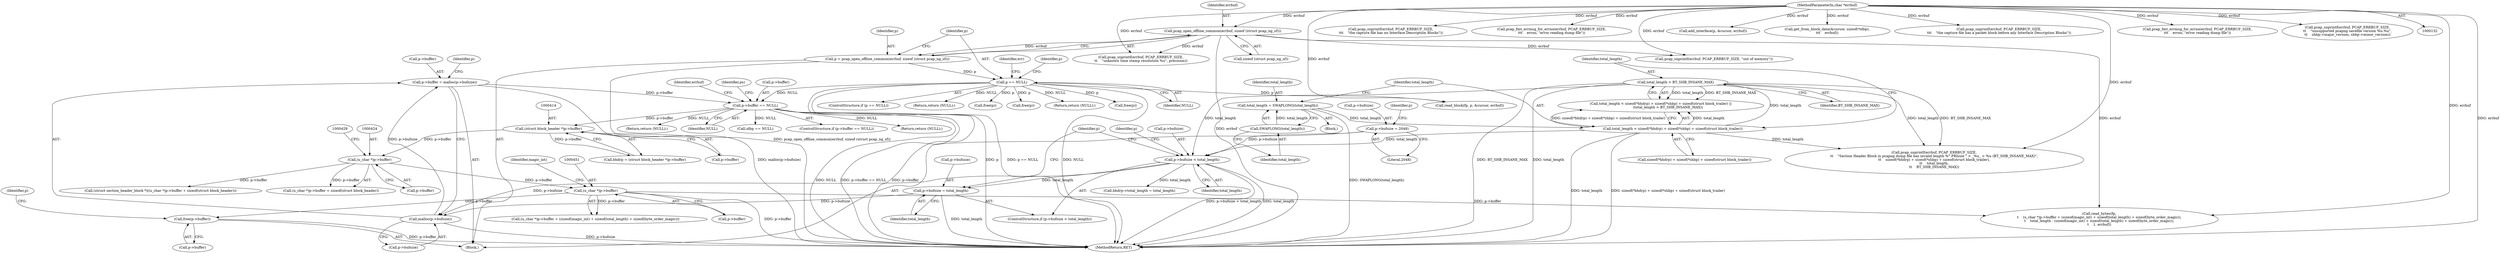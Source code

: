 digraph "0_libpcap_a5a36d9e82dde7265e38fe1f87b7f11c461c29f6@pointer" {
"1000697" [label="(Call,free(p->buffer))"];
"1000450" [label="(Call,(u_char *)p->buffer)"];
"1000423" [label="(Call,(u_char *)p->buffer)"];
"1000413" [label="(Call,(struct block_header *)p->buffer)"];
"1000388" [label="(Call,p->buffer == NULL)"];
"1000379" [label="(Call,p->buffer = malloc(p->bufsize))"];
"1000383" [label="(Call,malloc(p->bufsize))"];
"1000374" [label="(Call,p->bufsize = total_length)"];
"1000369" [label="(Call,p->bufsize < total_length)"];
"1000363" [label="(Call,p->bufsize = 2048)"];
"1000272" [label="(Call,total_length > BT_SHB_INSANE_MAX)"];
"1000260" [label="(Call,total_length < sizeof(*bhdrp) + sizeof(*shbp) + sizeof(struct block_trailer))"];
"1000254" [label="(Call,total_length = SWAPLONG(total_length))"];
"1000256" [label="(Call,SWAPLONG(total_length))"];
"1000305" [label="(Call,p == NULL)"];
"1000298" [label="(Call,p = pcap_open_offline_common(errbuf, sizeof (struct pcap_ng_sf)))"];
"1000300" [label="(Call,pcap_open_offline_common(errbuf, sizeof (struct pcap_ng_sf)))"];
"1000136" [label="(MethodParameterIn,char *errbuf)"];
"1000317" [label="(Identifier,p)"];
"1000387" [label="(ControlStructure,if (p->buffer == NULL))"];
"1000369" [label="(Call,p->bufsize < total_length)"];
"1000255" [label="(Identifier,total_length)"];
"1000257" [label="(Identifier,total_length)"];
"1000307" [label="(Identifier,NULL)"];
"1000697" [label="(Call,free(p->buffer))"];
"1000560" [label="(Call,pcap_snprintf(errbuf, PCAP_ERRBUF_SIZE,\n\t\t\t    \"the capture file has no Interface Description Blocks\"))"];
"1000381" [label="(Identifier,p)"];
"1000404" [label="(Return,return (NULL);)"];
"1000415" [label="(Call,p->buffer)"];
"1000549" [label="(Call,read_block(fp, p, &cursor, errbuf))"];
"1000709" [label="(MethodReturn,RET)"];
"1000413" [label="(Call,(struct block_header *)p->buffer)"];
"1000259" [label="(Call,total_length < sizeof(*bhdrp) + sizeof(*shbp) + sizeof(struct block_trailer) ||\n             (total_length > BT_SHB_INSANE_MAX))"];
"1000239" [label="(Block,)"];
"1000371" [label="(Identifier,p)"];
"1000702" [label="(Identifier,p)"];
"1000304" [label="(ControlStructure,if (p == NULL))"];
"1000306" [label="(Identifier,p)"];
"1000343" [label="(Call,pcap_snprintf(errbuf, PCAP_ERRBUF_SIZE,\n\t\t    \"unknown time stamp resolution %u\", precision))"];
"1000368" [label="(ControlStructure,if (p->bufsize < total_length))"];
"1000367" [label="(Literal,2048)"];
"1000274" [label="(Identifier,BT_SHB_INSANE_MAX)"];
"1000707" [label="(Return,return (NULL);)"];
"1000313" [label="(Return,return (NULL);)"];
"1000392" [label="(Identifier,NULL)"];
"1000408" [label="(Identifier,ps)"];
"1000190" [label="(Call,pcap_fmt_errmsg_for_errno(errbuf, PCAP_ERRBUF_SIZE,\n\t\t\t    errno, \"error reading dump file\"))"];
"1000384" [label="(Call,p->bufsize)"];
"1000388" [label="(Call,p->buffer == NULL)"];
"1000614" [label="(Call,add_interface(p, &cursor, errbuf))"];
"1000379" [label="(Call,p->buffer = malloc(p->bufsize))"];
"1000452" [label="(Call,p->buffer)"];
"1000579" [label="(Call,get_from_block_data(&cursor, sizeof(*idbp),\n\t\t\t    errbuf))"];
"1000380" [label="(Call,p->buffer)"];
"1000363" [label="(Call,p->bufsize = 2048)"];
"1000375" [label="(Call,p->bufsize)"];
"1000624" [label="(Call,pcap_snprintf(errbuf, PCAP_ERRBUF_SIZE,\n\t\t\t    \"the capture file has a packet block before any Interface Description Blocks\"))"];
"1000390" [label="(Identifier,p)"];
"1000587" [label="(Call,idbp == NULL)"];
"1000276" [label="(Call,pcap_snprintf(errbuf, PCAP_ERRBUF_SIZE,\n\t\t    \"Section Header Block in pcapng dump file has invalid length %\" PRIsize \" < _%u_ < %u (BT_SHB_INSANE_MAX)\",\n\t\t    sizeof(*bhdrp) + sizeof(*shbp) + sizeof(struct block_trailer),\n\t\t    total_length,\n\t\t    BT_SHB_INSANE_MAX))"];
"1000272" [label="(Call,total_length > BT_SHB_INSANE_MAX)"];
"1000457" [label="(Identifier,magic_int)"];
"1000273" [label="(Identifier,total_length)"];
"1000302" [label="(Call,sizeof (struct pcap_ng_sf))"];
"1000394" [label="(Call,pcap_snprintf(errbuf, PCAP_ERRBUF_SIZE, \"out of memory\"))"];
"1000435" [label="(Call,bhdrp->total_length = total_length)"];
"1000373" [label="(Identifier,total_length)"];
"1000425" [label="(Call,p->buffer)"];
"1000449" [label="(Call,(u_char *)p->buffer + (sizeof(magic_int) + sizeof(total_length) + sizeof(byte_order_magic)))"];
"1000222" [label="(Call,pcap_fmt_errmsg_for_errno(errbuf, PCAP_ERRBUF_SIZE,\n\t\t\t    errno, \"error reading dump file\"))"];
"1000138" [label="(Block,)"];
"1000378" [label="(Identifier,total_length)"];
"1000701" [label="(Call,free(p))"];
"1000450" [label="(Call,(u_char *)p->buffer)"];
"1000299" [label="(Identifier,p)"];
"1000376" [label="(Identifier,p)"];
"1000698" [label="(Call,p->buffer)"];
"1000298" [label="(Call,p = pcap_open_offline_common(errbuf, sizeof (struct pcap_ng_sf)))"];
"1000311" [label="(Identifier,err)"];
"1000422" [label="(Call,(u_char *)p->buffer + sizeof(struct block_header))"];
"1000398" [label="(Call,free(p))"];
"1000262" [label="(Call,sizeof(*bhdrp) + sizeof(*shbp) + sizeof(struct block_trailer))"];
"1000256" [label="(Call,SWAPLONG(total_length))"];
"1000364" [label="(Call,p->bufsize)"];
"1000354" [label="(Return,return (NULL);)"];
"1000447" [label="(Call,read_bytes(fp,\n\t    (u_char *)p->buffer + (sizeof(magic_int) + sizeof(total_length) + sizeof(byte_order_magic)),\n\t    total_length - (sizeof(magic_int) + sizeof(total_length) + sizeof(byte_order_magic)),\n\t    1, errbuf))"];
"1000411" [label="(Call,bhdrp = (struct block_header *)p->buffer)"];
"1000383" [label="(Call,malloc(p->bufsize))"];
"1000370" [label="(Call,p->bufsize)"];
"1000261" [label="(Identifier,total_length)"];
"1000348" [label="(Call,free(p))"];
"1000513" [label="(Call,pcap_snprintf(errbuf, PCAP_ERRBUF_SIZE,\n\t\t    \"unsupported pcapng savefile version %u.%u\",\n\t\t    shbp->major_version, shbp->minor_version))"];
"1000254" [label="(Call,total_length = SWAPLONG(total_length))"];
"1000301" [label="(Identifier,errbuf)"];
"1000420" [label="(Call,(struct section_header_block *)((u_char *)p->buffer + sizeof(struct block_header)))"];
"1000136" [label="(MethodParameterIn,char *errbuf)"];
"1000305" [label="(Call,p == NULL)"];
"1000260" [label="(Call,total_length < sizeof(*bhdrp) + sizeof(*shbp) + sizeof(struct block_trailer))"];
"1000300" [label="(Call,pcap_open_offline_common(errbuf, sizeof (struct pcap_ng_sf)))"];
"1000423" [label="(Call,(u_char *)p->buffer)"];
"1000389" [label="(Call,p->buffer)"];
"1000374" [label="(Call,p->bufsize = total_length)"];
"1000395" [label="(Identifier,errbuf)"];
"1000697" -> "1000138"  [label="AST: "];
"1000697" -> "1000698"  [label="CFG: "];
"1000698" -> "1000697"  [label="AST: "];
"1000702" -> "1000697"  [label="CFG: "];
"1000697" -> "1000709"  [label="DDG: p->buffer"];
"1000450" -> "1000697"  [label="DDG: p->buffer"];
"1000450" -> "1000449"  [label="AST: "];
"1000450" -> "1000452"  [label="CFG: "];
"1000451" -> "1000450"  [label="AST: "];
"1000452" -> "1000450"  [label="AST: "];
"1000457" -> "1000450"  [label="CFG: "];
"1000450" -> "1000709"  [label="DDG: p->buffer"];
"1000450" -> "1000447"  [label="DDG: p->buffer"];
"1000450" -> "1000449"  [label="DDG: p->buffer"];
"1000423" -> "1000450"  [label="DDG: p->buffer"];
"1000423" -> "1000422"  [label="AST: "];
"1000423" -> "1000425"  [label="CFG: "];
"1000424" -> "1000423"  [label="AST: "];
"1000425" -> "1000423"  [label="AST: "];
"1000429" -> "1000423"  [label="CFG: "];
"1000423" -> "1000420"  [label="DDG: p->buffer"];
"1000423" -> "1000422"  [label="DDG: p->buffer"];
"1000413" -> "1000423"  [label="DDG: p->buffer"];
"1000413" -> "1000411"  [label="AST: "];
"1000413" -> "1000415"  [label="CFG: "];
"1000414" -> "1000413"  [label="AST: "];
"1000415" -> "1000413"  [label="AST: "];
"1000411" -> "1000413"  [label="CFG: "];
"1000413" -> "1000411"  [label="DDG: p->buffer"];
"1000388" -> "1000413"  [label="DDG: p->buffer"];
"1000388" -> "1000387"  [label="AST: "];
"1000388" -> "1000392"  [label="CFG: "];
"1000389" -> "1000388"  [label="AST: "];
"1000392" -> "1000388"  [label="AST: "];
"1000395" -> "1000388"  [label="CFG: "];
"1000408" -> "1000388"  [label="CFG: "];
"1000388" -> "1000709"  [label="DDG: p->buffer"];
"1000388" -> "1000709"  [label="DDG: NULL"];
"1000388" -> "1000709"  [label="DDG: p->buffer == NULL"];
"1000379" -> "1000388"  [label="DDG: p->buffer"];
"1000305" -> "1000388"  [label="DDG: NULL"];
"1000388" -> "1000404"  [label="DDG: NULL"];
"1000388" -> "1000587"  [label="DDG: NULL"];
"1000388" -> "1000707"  [label="DDG: NULL"];
"1000379" -> "1000138"  [label="AST: "];
"1000379" -> "1000383"  [label="CFG: "];
"1000380" -> "1000379"  [label="AST: "];
"1000383" -> "1000379"  [label="AST: "];
"1000390" -> "1000379"  [label="CFG: "];
"1000379" -> "1000709"  [label="DDG: malloc(p->bufsize)"];
"1000383" -> "1000379"  [label="DDG: p->bufsize"];
"1000383" -> "1000384"  [label="CFG: "];
"1000384" -> "1000383"  [label="AST: "];
"1000383" -> "1000709"  [label="DDG: p->bufsize"];
"1000374" -> "1000383"  [label="DDG: p->bufsize"];
"1000369" -> "1000383"  [label="DDG: p->bufsize"];
"1000374" -> "1000368"  [label="AST: "];
"1000374" -> "1000378"  [label="CFG: "];
"1000375" -> "1000374"  [label="AST: "];
"1000378" -> "1000374"  [label="AST: "];
"1000381" -> "1000374"  [label="CFG: "];
"1000374" -> "1000709"  [label="DDG: total_length"];
"1000369" -> "1000374"  [label="DDG: total_length"];
"1000369" -> "1000368"  [label="AST: "];
"1000369" -> "1000373"  [label="CFG: "];
"1000370" -> "1000369"  [label="AST: "];
"1000373" -> "1000369"  [label="AST: "];
"1000376" -> "1000369"  [label="CFG: "];
"1000381" -> "1000369"  [label="CFG: "];
"1000369" -> "1000709"  [label="DDG: p->bufsize < total_length"];
"1000369" -> "1000709"  [label="DDG: total_length"];
"1000363" -> "1000369"  [label="DDG: p->bufsize"];
"1000272" -> "1000369"  [label="DDG: total_length"];
"1000260" -> "1000369"  [label="DDG: total_length"];
"1000369" -> "1000435"  [label="DDG: total_length"];
"1000363" -> "1000138"  [label="AST: "];
"1000363" -> "1000367"  [label="CFG: "];
"1000364" -> "1000363"  [label="AST: "];
"1000367" -> "1000363"  [label="AST: "];
"1000371" -> "1000363"  [label="CFG: "];
"1000272" -> "1000259"  [label="AST: "];
"1000272" -> "1000274"  [label="CFG: "];
"1000273" -> "1000272"  [label="AST: "];
"1000274" -> "1000272"  [label="AST: "];
"1000259" -> "1000272"  [label="CFG: "];
"1000272" -> "1000709"  [label="DDG: BT_SHB_INSANE_MAX"];
"1000272" -> "1000709"  [label="DDG: total_length"];
"1000272" -> "1000259"  [label="DDG: total_length"];
"1000272" -> "1000259"  [label="DDG: BT_SHB_INSANE_MAX"];
"1000260" -> "1000272"  [label="DDG: total_length"];
"1000272" -> "1000276"  [label="DDG: total_length"];
"1000272" -> "1000276"  [label="DDG: BT_SHB_INSANE_MAX"];
"1000260" -> "1000259"  [label="AST: "];
"1000260" -> "1000262"  [label="CFG: "];
"1000261" -> "1000260"  [label="AST: "];
"1000262" -> "1000260"  [label="AST: "];
"1000273" -> "1000260"  [label="CFG: "];
"1000259" -> "1000260"  [label="CFG: "];
"1000260" -> "1000709"  [label="DDG: sizeof(*bhdrp) + sizeof(*shbp) + sizeof(struct block_trailer)"];
"1000260" -> "1000709"  [label="DDG: total_length"];
"1000260" -> "1000259"  [label="DDG: total_length"];
"1000260" -> "1000259"  [label="DDG: sizeof(*bhdrp) + sizeof(*shbp) + sizeof(struct block_trailer)"];
"1000254" -> "1000260"  [label="DDG: total_length"];
"1000260" -> "1000276"  [label="DDG: total_length"];
"1000254" -> "1000239"  [label="AST: "];
"1000254" -> "1000256"  [label="CFG: "];
"1000255" -> "1000254"  [label="AST: "];
"1000256" -> "1000254"  [label="AST: "];
"1000261" -> "1000254"  [label="CFG: "];
"1000254" -> "1000709"  [label="DDG: SWAPLONG(total_length)"];
"1000256" -> "1000254"  [label="DDG: total_length"];
"1000256" -> "1000257"  [label="CFG: "];
"1000257" -> "1000256"  [label="AST: "];
"1000305" -> "1000304"  [label="AST: "];
"1000305" -> "1000307"  [label="CFG: "];
"1000306" -> "1000305"  [label="AST: "];
"1000307" -> "1000305"  [label="AST: "];
"1000311" -> "1000305"  [label="CFG: "];
"1000317" -> "1000305"  [label="CFG: "];
"1000305" -> "1000709"  [label="DDG: p == NULL"];
"1000305" -> "1000709"  [label="DDG: NULL"];
"1000305" -> "1000709"  [label="DDG: p"];
"1000298" -> "1000305"  [label="DDG: p"];
"1000305" -> "1000313"  [label="DDG: NULL"];
"1000305" -> "1000348"  [label="DDG: p"];
"1000305" -> "1000354"  [label="DDG: NULL"];
"1000305" -> "1000398"  [label="DDG: p"];
"1000305" -> "1000549"  [label="DDG: p"];
"1000305" -> "1000701"  [label="DDG: p"];
"1000298" -> "1000138"  [label="AST: "];
"1000298" -> "1000300"  [label="CFG: "];
"1000299" -> "1000298"  [label="AST: "];
"1000300" -> "1000298"  [label="AST: "];
"1000306" -> "1000298"  [label="CFG: "];
"1000298" -> "1000709"  [label="DDG: pcap_open_offline_common(errbuf, sizeof (struct pcap_ng_sf))"];
"1000300" -> "1000298"  [label="DDG: errbuf"];
"1000300" -> "1000302"  [label="CFG: "];
"1000301" -> "1000300"  [label="AST: "];
"1000302" -> "1000300"  [label="AST: "];
"1000300" -> "1000709"  [label="DDG: errbuf"];
"1000136" -> "1000300"  [label="DDG: errbuf"];
"1000300" -> "1000343"  [label="DDG: errbuf"];
"1000300" -> "1000394"  [label="DDG: errbuf"];
"1000300" -> "1000447"  [label="DDG: errbuf"];
"1000136" -> "1000132"  [label="AST: "];
"1000136" -> "1000709"  [label="DDG: errbuf"];
"1000136" -> "1000190"  [label="DDG: errbuf"];
"1000136" -> "1000222"  [label="DDG: errbuf"];
"1000136" -> "1000276"  [label="DDG: errbuf"];
"1000136" -> "1000343"  [label="DDG: errbuf"];
"1000136" -> "1000394"  [label="DDG: errbuf"];
"1000136" -> "1000447"  [label="DDG: errbuf"];
"1000136" -> "1000513"  [label="DDG: errbuf"];
"1000136" -> "1000549"  [label="DDG: errbuf"];
"1000136" -> "1000560"  [label="DDG: errbuf"];
"1000136" -> "1000579"  [label="DDG: errbuf"];
"1000136" -> "1000614"  [label="DDG: errbuf"];
"1000136" -> "1000624"  [label="DDG: errbuf"];
}

